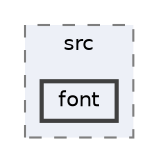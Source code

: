 digraph "/home/ssergiu/projects/cub3d/external/MLX42/build/CMakeFiles/mlx42.dir/src/font"
{
 // INTERACTIVE_SVG=YES
 // LATEX_PDF_SIZE
  bgcolor="transparent";
  edge [fontname=Helvetica,fontsize=10,labelfontname=Helvetica,labelfontsize=10];
  node [fontname=Helvetica,fontsize=10,shape=box,height=0.2,width=0.4];
  compound=true
  subgraph clusterdir_873d74ec0fff81ee84ce1808ece11885 {
    graph [ bgcolor="#edf0f7", pencolor="grey50", label="src", fontname=Helvetica,fontsize=10 style="filled,dashed", URL="dir_873d74ec0fff81ee84ce1808ece11885.html",tooltip=""]
  dir_d71095d8c619f0e99e7539a767f3caef [label="font", fillcolor="#edf0f7", color="grey25", style="filled,bold", URL="dir_d71095d8c619f0e99e7539a767f3caef.html",tooltip=""];
  }
}
